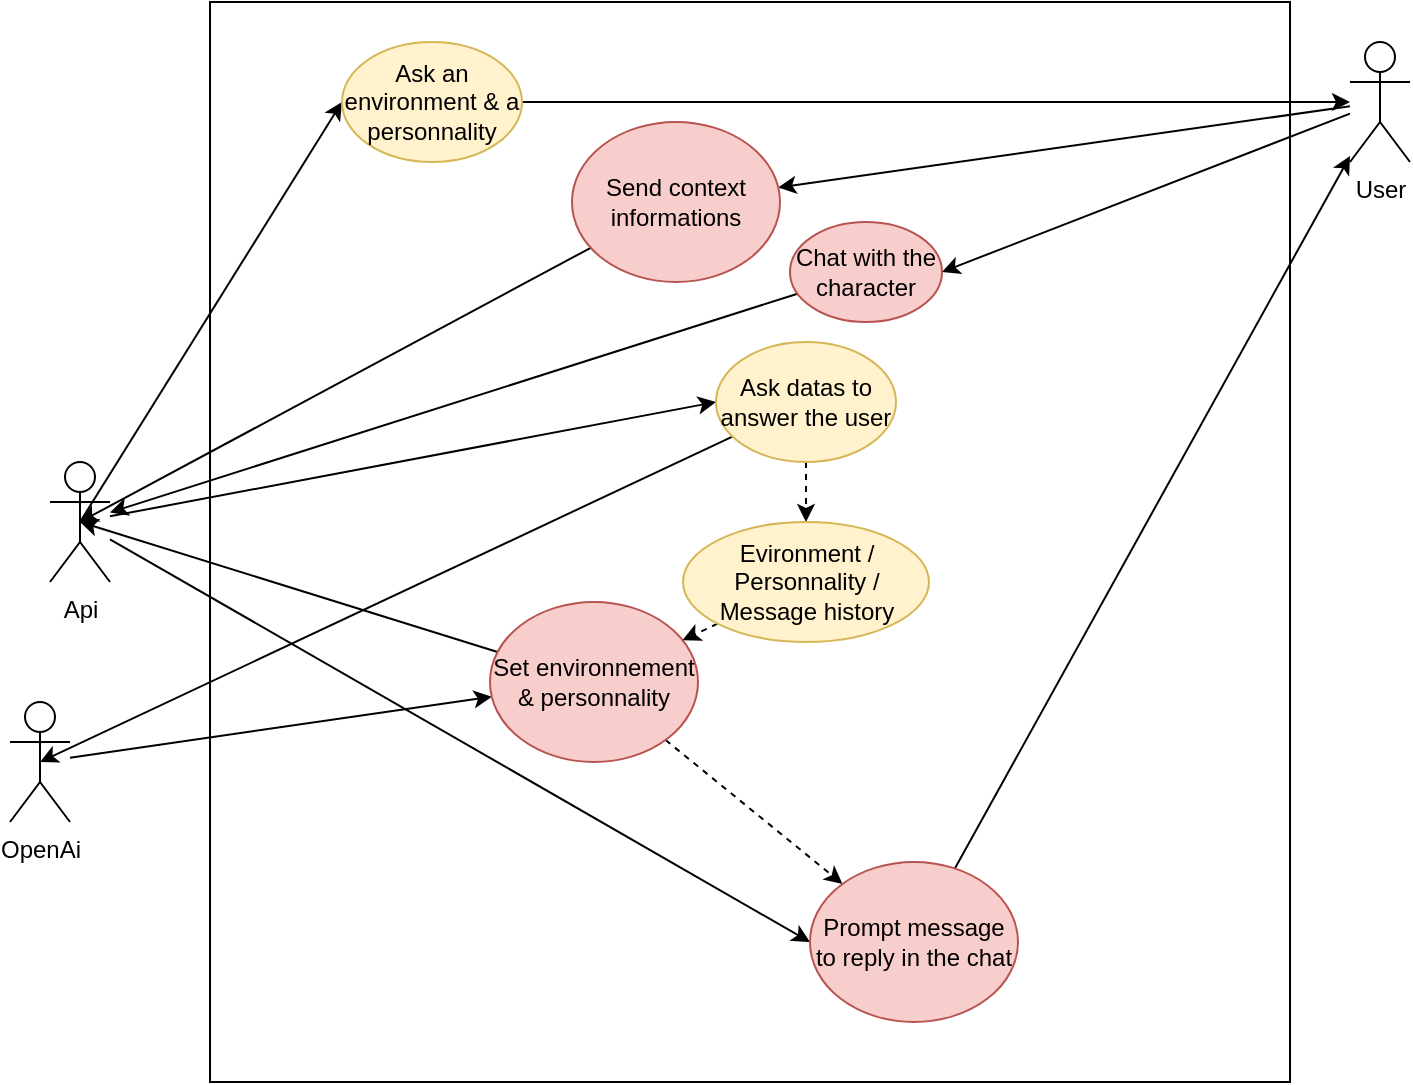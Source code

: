 <mxfile version="20.8.5" type="github">
  <diagram id="QrX-EznrX8NcuX-Z5qwo" name="Page-1">
    <mxGraphModel dx="1909" dy="878" grid="1" gridSize="10" guides="1" tooltips="1" connect="1" arrows="1" fold="1" page="1" pageScale="1" pageWidth="827" pageHeight="1169" math="0" shadow="0">
      <root>
        <mxCell id="0" />
        <mxCell id="1" parent="0" />
        <mxCell id="k7uYUYKEQTDLJ0aiQLSv-1" value="" style="whiteSpace=wrap;html=1;aspect=fixed;" vertex="1" parent="1">
          <mxGeometry x="180" y="10" width="540" height="540" as="geometry" />
        </mxCell>
        <mxCell id="k7uYUYKEQTDLJ0aiQLSv-32" style="edgeStyle=none;rounded=0;orthogonalLoop=1;jettySize=auto;html=1;" edge="1" parent="1" source="k7uYUYKEQTDLJ0aiQLSv-2" target="k7uYUYKEQTDLJ0aiQLSv-31">
          <mxGeometry relative="1" as="geometry" />
        </mxCell>
        <mxCell id="k7uYUYKEQTDLJ0aiQLSv-40" style="edgeStyle=none;rounded=0;orthogonalLoop=1;jettySize=auto;html=1;entryX=1;entryY=0.5;entryDx=0;entryDy=0;" edge="1" parent="1" source="k7uYUYKEQTDLJ0aiQLSv-2" target="k7uYUYKEQTDLJ0aiQLSv-39">
          <mxGeometry relative="1" as="geometry" />
        </mxCell>
        <mxCell id="k7uYUYKEQTDLJ0aiQLSv-2" value="User" style="shape=umlActor;verticalLabelPosition=bottom;verticalAlign=top;html=1;outlineConnect=0;" vertex="1" parent="1">
          <mxGeometry x="750" y="30" width="30" height="60" as="geometry" />
        </mxCell>
        <mxCell id="k7uYUYKEQTDLJ0aiQLSv-54" style="edgeStyle=none;rounded=0;orthogonalLoop=1;jettySize=auto;html=1;" edge="1" parent="1" source="k7uYUYKEQTDLJ0aiQLSv-3" target="k7uYUYKEQTDLJ0aiQLSv-35">
          <mxGeometry relative="1" as="geometry" />
        </mxCell>
        <mxCell id="k7uYUYKEQTDLJ0aiQLSv-3" value="OpenAi" style="shape=umlActor;verticalLabelPosition=bottom;verticalAlign=top;html=1;outlineConnect=0;" vertex="1" parent="1">
          <mxGeometry x="80" y="360" width="30" height="60" as="geometry" />
        </mxCell>
        <mxCell id="k7uYUYKEQTDLJ0aiQLSv-8" style="rounded=0;orthogonalLoop=1;jettySize=auto;html=1;exitX=0.5;exitY=0.5;exitDx=0;exitDy=0;exitPerimeter=0;entryX=0;entryY=0.5;entryDx=0;entryDy=0;" edge="1" parent="1" source="k7uYUYKEQTDLJ0aiQLSv-4" target="k7uYUYKEQTDLJ0aiQLSv-7">
          <mxGeometry relative="1" as="geometry" />
        </mxCell>
        <mxCell id="k7uYUYKEQTDLJ0aiQLSv-44" style="edgeStyle=none;rounded=0;orthogonalLoop=1;jettySize=auto;html=1;entryX=0;entryY=0.5;entryDx=0;entryDy=0;" edge="1" parent="1" source="k7uYUYKEQTDLJ0aiQLSv-4" target="k7uYUYKEQTDLJ0aiQLSv-43">
          <mxGeometry relative="1" as="geometry" />
        </mxCell>
        <mxCell id="k7uYUYKEQTDLJ0aiQLSv-51" style="edgeStyle=none;rounded=0;orthogonalLoop=1;jettySize=auto;html=1;entryX=0;entryY=0.5;entryDx=0;entryDy=0;" edge="1" parent="1" source="k7uYUYKEQTDLJ0aiQLSv-4" target="k7uYUYKEQTDLJ0aiQLSv-50">
          <mxGeometry relative="1" as="geometry" />
        </mxCell>
        <mxCell id="k7uYUYKEQTDLJ0aiQLSv-4" value="Api" style="shape=umlActor;verticalLabelPosition=bottom;verticalAlign=top;html=1;outlineConnect=0;" vertex="1" parent="1">
          <mxGeometry x="100" y="240" width="30" height="60" as="geometry" />
        </mxCell>
        <mxCell id="k7uYUYKEQTDLJ0aiQLSv-10" style="rounded=0;orthogonalLoop=1;jettySize=auto;html=1;" edge="1" parent="1" source="k7uYUYKEQTDLJ0aiQLSv-7" target="k7uYUYKEQTDLJ0aiQLSv-2">
          <mxGeometry relative="1" as="geometry" />
        </mxCell>
        <mxCell id="k7uYUYKEQTDLJ0aiQLSv-7" value="&lt;div&gt;Ask an environment &amp;amp; a personnality&lt;/div&gt;" style="ellipse;whiteSpace=wrap;html=1;fillColor=#fff2cc;strokeColor=#d6b656;" vertex="1" parent="1">
          <mxGeometry x="246" y="30" width="90" height="60" as="geometry" />
        </mxCell>
        <mxCell id="k7uYUYKEQTDLJ0aiQLSv-42" style="edgeStyle=none;rounded=0;orthogonalLoop=1;jettySize=auto;html=1;entryX=0.5;entryY=0.5;entryDx=0;entryDy=0;entryPerimeter=0;" edge="1" parent="1" source="k7uYUYKEQTDLJ0aiQLSv-31" target="k7uYUYKEQTDLJ0aiQLSv-4">
          <mxGeometry relative="1" as="geometry" />
        </mxCell>
        <mxCell id="k7uYUYKEQTDLJ0aiQLSv-31" value="&lt;div&gt;Send context informations&lt;/div&gt;" style="ellipse;whiteSpace=wrap;html=1;fillColor=#f8cecc;strokeColor=#b85450;" vertex="1" parent="1">
          <mxGeometry x="361" y="70" width="104" height="80" as="geometry" />
        </mxCell>
        <mxCell id="k7uYUYKEQTDLJ0aiQLSv-55" style="edgeStyle=none;rounded=0;orthogonalLoop=1;jettySize=auto;html=1;entryX=0.5;entryY=0.5;entryDx=0;entryDy=0;entryPerimeter=0;" edge="1" parent="1" source="k7uYUYKEQTDLJ0aiQLSv-35" target="k7uYUYKEQTDLJ0aiQLSv-4">
          <mxGeometry relative="1" as="geometry" />
        </mxCell>
        <mxCell id="k7uYUYKEQTDLJ0aiQLSv-56" style="edgeStyle=none;rounded=0;orthogonalLoop=1;jettySize=auto;html=1;dashed=1;" edge="1" parent="1" source="k7uYUYKEQTDLJ0aiQLSv-35" target="k7uYUYKEQTDLJ0aiQLSv-50">
          <mxGeometry relative="1" as="geometry" />
        </mxCell>
        <mxCell id="k7uYUYKEQTDLJ0aiQLSv-35" value="&lt;div&gt;Set environnement &amp;amp; personnality&lt;/div&gt;" style="ellipse;whiteSpace=wrap;html=1;fillColor=#f8cecc;strokeColor=#b85450;" vertex="1" parent="1">
          <mxGeometry x="320" y="310" width="104" height="80" as="geometry" />
        </mxCell>
        <mxCell id="k7uYUYKEQTDLJ0aiQLSv-41" style="edgeStyle=none;rounded=0;orthogonalLoop=1;jettySize=auto;html=1;" edge="1" parent="1" source="k7uYUYKEQTDLJ0aiQLSv-39" target="k7uYUYKEQTDLJ0aiQLSv-4">
          <mxGeometry relative="1" as="geometry">
            <mxPoint x="180" y="130" as="targetPoint" />
          </mxGeometry>
        </mxCell>
        <mxCell id="k7uYUYKEQTDLJ0aiQLSv-39" value="&lt;div&gt;Chat with the character&lt;/div&gt;" style="ellipse;whiteSpace=wrap;html=1;fillColor=#f8cecc;strokeColor=#b85450;" vertex="1" parent="1">
          <mxGeometry x="470" y="120" width="76" height="50" as="geometry" />
        </mxCell>
        <mxCell id="k7uYUYKEQTDLJ0aiQLSv-46" style="edgeStyle=none;rounded=0;orthogonalLoop=1;jettySize=auto;html=1;entryX=0.5;entryY=0.5;entryDx=0;entryDy=0;entryPerimeter=0;" edge="1" parent="1" source="k7uYUYKEQTDLJ0aiQLSv-43" target="k7uYUYKEQTDLJ0aiQLSv-3">
          <mxGeometry relative="1" as="geometry" />
        </mxCell>
        <mxCell id="k7uYUYKEQTDLJ0aiQLSv-48" value="" style="edgeStyle=none;rounded=0;orthogonalLoop=1;jettySize=auto;html=1;dashed=1;" edge="1" parent="1" source="k7uYUYKEQTDLJ0aiQLSv-43" target="k7uYUYKEQTDLJ0aiQLSv-47">
          <mxGeometry relative="1" as="geometry" />
        </mxCell>
        <mxCell id="k7uYUYKEQTDLJ0aiQLSv-43" value="&lt;div&gt;Ask datas to answer the user&lt;/div&gt;" style="ellipse;whiteSpace=wrap;html=1;fillColor=#fff2cc;strokeColor=#d6b656;" vertex="1" parent="1">
          <mxGeometry x="433" y="180" width="90" height="60" as="geometry" />
        </mxCell>
        <mxCell id="k7uYUYKEQTDLJ0aiQLSv-53" style="edgeStyle=none;rounded=0;orthogonalLoop=1;jettySize=auto;html=1;dashed=1;" edge="1" parent="1" source="k7uYUYKEQTDLJ0aiQLSv-47" target="k7uYUYKEQTDLJ0aiQLSv-35">
          <mxGeometry relative="1" as="geometry" />
        </mxCell>
        <mxCell id="k7uYUYKEQTDLJ0aiQLSv-47" value="Evironment / Personnality / Message history" style="ellipse;whiteSpace=wrap;html=1;fillColor=#fff2cc;strokeColor=#d6b656;" vertex="1" parent="1">
          <mxGeometry x="416.5" y="270" width="123" height="60" as="geometry" />
        </mxCell>
        <mxCell id="k7uYUYKEQTDLJ0aiQLSv-52" style="edgeStyle=none;rounded=0;orthogonalLoop=1;jettySize=auto;html=1;" edge="1" parent="1" source="k7uYUYKEQTDLJ0aiQLSv-50" target="k7uYUYKEQTDLJ0aiQLSv-2">
          <mxGeometry relative="1" as="geometry" />
        </mxCell>
        <mxCell id="k7uYUYKEQTDLJ0aiQLSv-50" value="&lt;div&gt;Prompt message to reply in the chat&lt;/div&gt;" style="ellipse;whiteSpace=wrap;html=1;fillColor=#f8cecc;strokeColor=#b85450;" vertex="1" parent="1">
          <mxGeometry x="480" y="440" width="104" height="80" as="geometry" />
        </mxCell>
      </root>
    </mxGraphModel>
  </diagram>
</mxfile>

